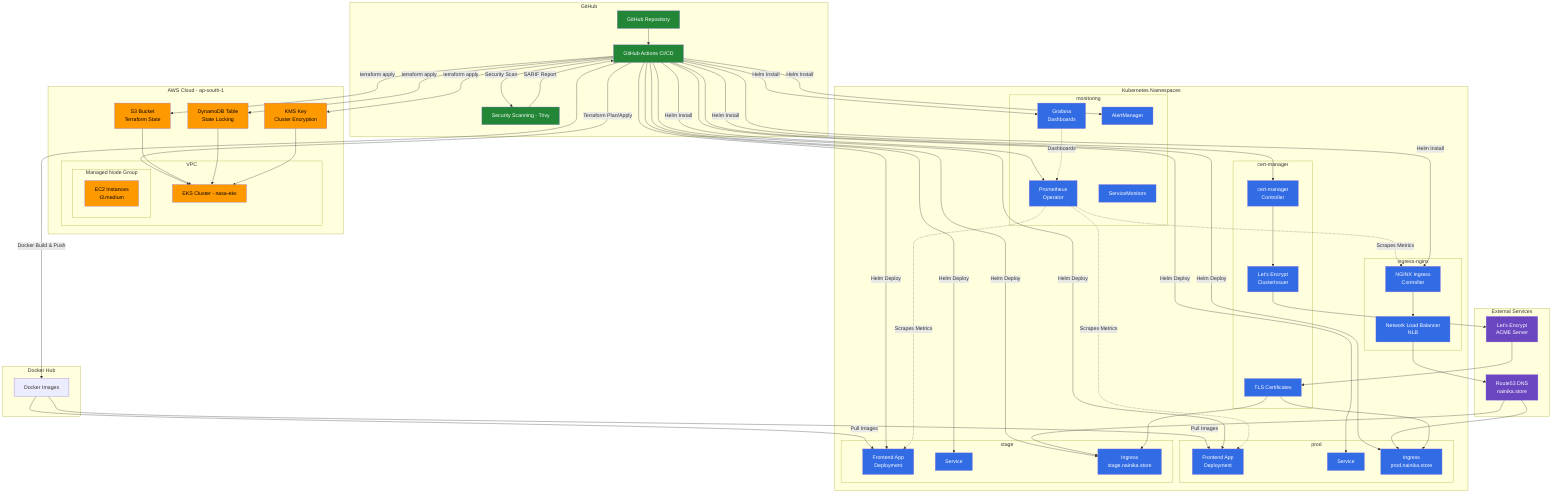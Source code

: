 graph TB
    subgraph "GitHub"
        A[GitHub Repository]
        B[GitHub Actions CI/CD]
        C[Security Scanning - Trivy]
    end

    subgraph "Docker Hub"
        D[Docker Images]
    end

    subgraph "AWS Cloud - ap-south-1"
        subgraph "VPC"
            E[EKS Cluster - nasa-eks]
            subgraph "Managed Node Group"
                F[EC2 Instances<br/>t3.medium]
            end
        end

        G[S3 Bucket<br/>Terraform State]
        H[DynamoDB Table<br/>State Locking]
        I[KMS Key<br/>Cluster Encryption]
    end

    subgraph "Kubernetes Namespaces"
        subgraph "prod"
            J[Frontend App<br/>Deployment]
            K[Service]
            L[Ingress<br/>prod.nainika.store]
        end

        subgraph "stage"
            M[Frontend App<br/>Deployment]
            N[Service]
            O[Ingress<br/>stage.nainika.store]
        end

        subgraph "monitoring"
            P[Prometheus<br/>Operator]
            Q[Grafana<br/>Dashboards]
            R[AlertManager]
            S[ServiceMonitors]
        end

        subgraph "ingress-nginx"
            T[NGINX Ingress<br/>Controller]
            U[Network Load Balancer<br/>NLB]
        end

        subgraph "cert-manager"
            V[cert-manager<br/>Controller]
            W[Let's Encrypt<br/>ClusterIssuer]
            X[TLS Certificates]
        end
    end

    subgraph "External Services"
        Y[Route53 DNS<br/>nainika.store]
        Z[Let's Encrypt<br/>ACME Server]
    end

    %% CI/CD Flow
    A --> B
    B -->|Docker Build & Push| D
    B -->|Terraform Plan/Apply| E
    B -->|Security Scan| C
    C -->|SARIF Report| B

    %% Infrastructure Flow
    B -->|terraform apply| G
    B -->|terraform apply| H
    B -->|terraform apply| I
    G --> E
    H --> E
    I --> E

    %% Application Deployment Flow
    D -->|Pull Images| J
    D -->|Pull Images| M
    B -->|Helm Deploy| J
    B -->|Helm Deploy| K
    B -->|Helm Deploy| L
    B -->|Helm Deploy| M
    B -->|Helm Deploy| N
    B -->|Helm Deploy| O

    %% Monitoring Setup
    B -->|Helm Install| P
    B -->|Helm Install| Q
    B -->|Helm Install| R
    P -.->|Scrapes Metrics| J
    P -.->|Scrapes Metrics| M
    P -.->|Scrapes Metrics| T
    Q -.->|Dashboards| P

    %% Ingress & TLS Flow
    B -->|Helm Install| T
    T --> U
    U --> Y
    Y --> L
    Y --> O

    B -->|Helm Install| V
    V --> W
    W --> Z
    Z --> X
    X --> L
    X --> O

    %% Styling
    classDef githubClass fill:#238636,color:#ffffff
    classDef awsClass fill:#FF9900,color:#000000
    classDef k8sClass fill:#326CE5,color:#ffffff
    classDef externalClass fill:#6B46C1,color:#ffffff

    class A,B,C githubClass
    class E,F,G,H,I awsClass
    class J,K,L,M,N,O,P,Q,R,S,T,U,V,W,X k8sClass
    class Y,Z externalClass